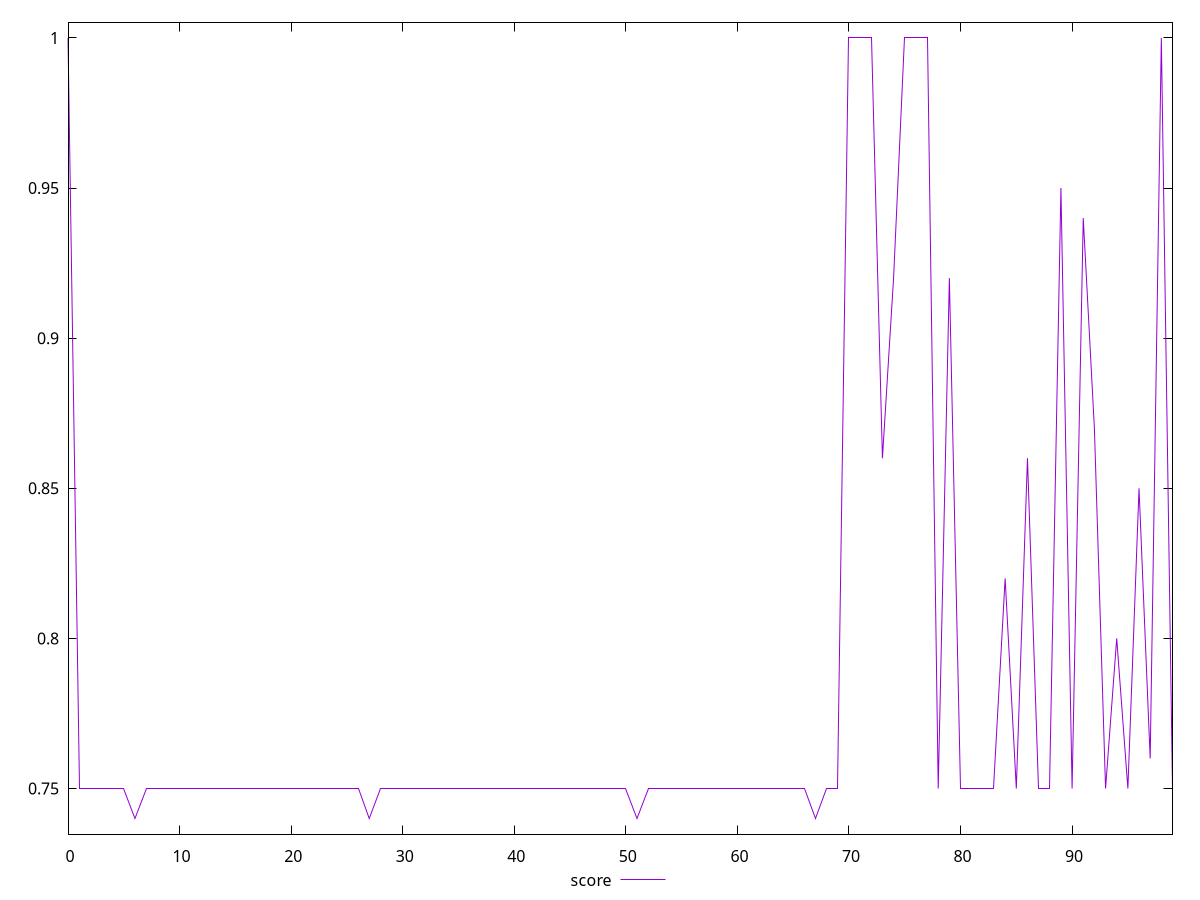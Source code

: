 reset

$score <<EOF
0 1
1 0.75
2 0.75
3 0.75
4 0.75
5 0.75
6 0.74
7 0.75
8 0.75
9 0.75
10 0.75
11 0.75
12 0.75
13 0.75
14 0.75
15 0.75
16 0.75
17 0.75
18 0.75
19 0.75
20 0.75
21 0.75
22 0.75
23 0.75
24 0.75
25 0.75
26 0.75
27 0.74
28 0.75
29 0.75
30 0.75
31 0.75
32 0.75
33 0.75
34 0.75
35 0.75
36 0.75
37 0.75
38 0.75
39 0.75
40 0.75
41 0.75
42 0.75
43 0.75
44 0.75
45 0.75
46 0.75
47 0.75
48 0.75
49 0.75
50 0.75
51 0.74
52 0.75
53 0.75
54 0.75
55 0.75
56 0.75
57 0.75
58 0.75
59 0.75
60 0.75
61 0.75
62 0.75
63 0.75
64 0.75
65 0.75
66 0.75
67 0.74
68 0.75
69 0.75
70 1
71 1
72 1
73 0.86
74 0.92
75 1
76 1
77 1
78 0.75
79 0.92
80 0.75
81 0.75
82 0.75
83 0.75
84 0.82
85 0.75
86 0.86
87 0.75
88 0.75
89 0.95
90 0.75
91 0.94
92 0.87
93 0.75
94 0.8
95 0.75
96 0.85
97 0.76
98 1
99 0.75
EOF

set key outside below
set xrange [0:99]
set yrange [0.7348:1.0052]
set trange [0.7348:1.0052]
set terminal svg size 640, 500 enhanced background rgb 'white'
set output "reprap/uses-rel-preconnect/samples/pages/score/values.svg"

plot $score title "score" with line

reset
